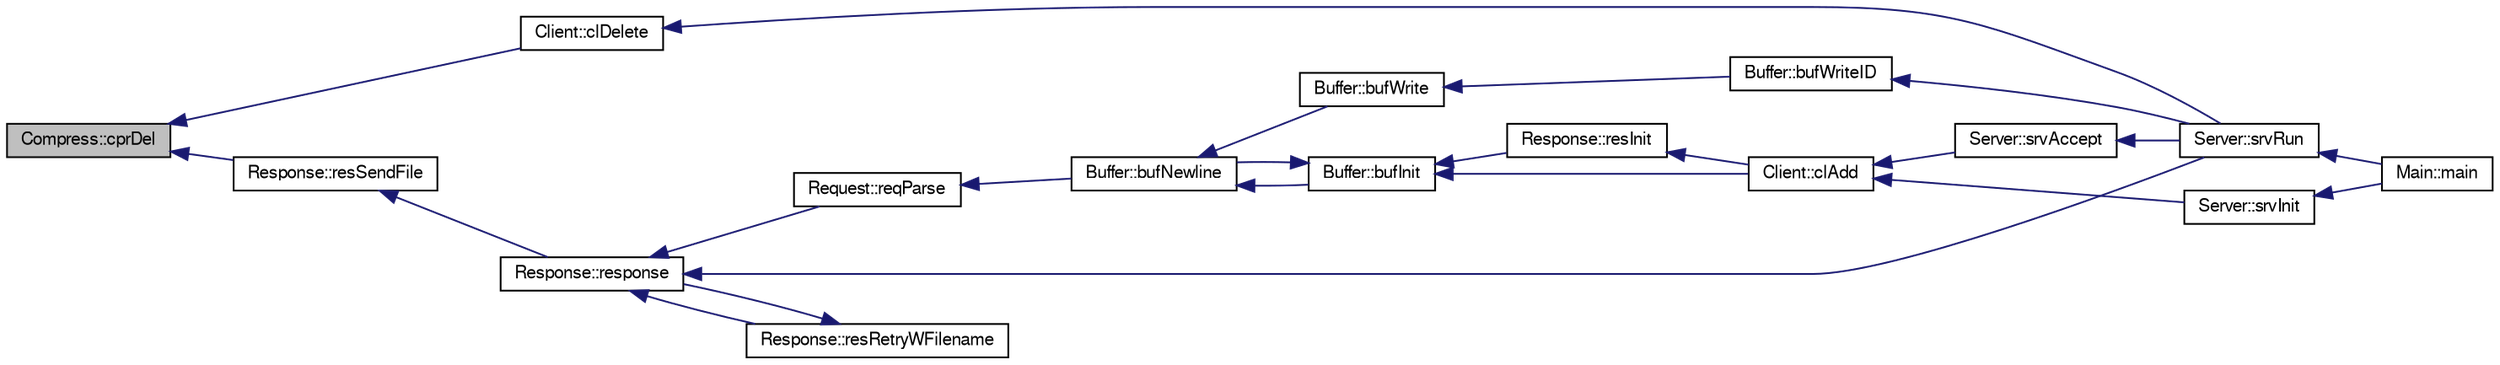 digraph G
{
  bgcolor="transparent";
  edge [fontname="FreeSans",fontsize="10",labelfontname="FreeSans",labelfontsize="10"];
  node [fontname="FreeSans",fontsize="10",shape=record];
  rankdir=LR;
  Node1 [label="Compress::cprDel",height=0.2,width=0.4,color="black", fillcolor="grey75", style="filled" fontcolor="black"];
  Node1 -> Node2 [dir=back,color="midnightblue",fontsize="10",style="solid",fontname="FreeSans"];
  Node2 [label="Client::clDelete",height=0.2,width=0.4,color="black",URL="$structClient.html#a1c3d2cd19a3c4dc95e238a476a75ed9a"];
  Node2 -> Node3 [dir=back,color="midnightblue",fontsize="10",style="solid",fontname="FreeSans"];
  Node3 [label="Server::srvRun",height=0.2,width=0.4,color="black",URL="$structServer.html#a3af8b347c989209ca4617ee4f6db3f55"];
  Node3 -> Node4 [dir=back,color="midnightblue",fontsize="10",style="solid",fontname="FreeSans"];
  Node4 [label="Main::main",height=0.2,width=0.4,color="black",URL="$structMain.html#a3c04138a5bfe5d72780bb7e82a18e627"];
  Node1 -> Node5 [dir=back,color="midnightblue",fontsize="10",style="solid",fontname="FreeSans"];
  Node5 [label="Response::resSendFile",height=0.2,width=0.4,color="black",URL="$structResponse.html#a601d9e30997837c94bc7b973fbdc4ce1"];
  Node5 -> Node6 [dir=back,color="midnightblue",fontsize="10",style="solid",fontname="FreeSans"];
  Node6 [label="Response::response",height=0.2,width=0.4,color="black",URL="$structResponse.html#ad33a090b0ff1286e944de6f088307262"];
  Node6 -> Node7 [dir=back,color="midnightblue",fontsize="10",style="solid",fontname="FreeSans"];
  Node7 [label="Request::reqParse",height=0.2,width=0.4,color="black",URL="$structRequest.html#a50558c20615998131eb5d8f5e99cbc88"];
  Node7 -> Node8 [dir=back,color="midnightblue",fontsize="10",style="solid",fontname="FreeSans"];
  Node8 [label="Buffer::bufNewline",height=0.2,width=0.4,color="black",URL="$structBuffer.html#a2aaf7842d21cddac1af65114ba3595c1"];
  Node8 -> Node9 [dir=back,color="midnightblue",fontsize="10",style="solid",fontname="FreeSans"];
  Node9 [label="Buffer::bufInit",height=0.2,width=0.4,color="black",URL="$structBuffer.html#ab8501a3e19d440f8b8745a03a859b4c8"];
  Node9 -> Node8 [dir=back,color="midnightblue",fontsize="10",style="solid",fontname="FreeSans"];
  Node9 -> Node10 [dir=back,color="midnightblue",fontsize="10",style="solid",fontname="FreeSans"];
  Node10 [label="Client::clAdd",height=0.2,width=0.4,color="black",URL="$structClient.html#af531e7825f6f5198d94e5ebc7fe3cb61"];
  Node10 -> Node11 [dir=back,color="midnightblue",fontsize="10",style="solid",fontname="FreeSans"];
  Node11 [label="Server::srvAccept",height=0.2,width=0.4,color="black",URL="$structServer.html#adb92a1c65d51acd1bbae57867fb4ffbc"];
  Node11 -> Node3 [dir=back,color="midnightblue",fontsize="10",style="solid",fontname="FreeSans"];
  Node10 -> Node12 [dir=back,color="midnightblue",fontsize="10",style="solid",fontname="FreeSans"];
  Node12 [label="Server::srvInit",height=0.2,width=0.4,color="black",URL="$structServer.html#a7cc80a3238933d9e3424786319cde87c"];
  Node12 -> Node4 [dir=back,color="midnightblue",fontsize="10",style="solid",fontname="FreeSans"];
  Node9 -> Node13 [dir=back,color="midnightblue",fontsize="10",style="solid",fontname="FreeSans"];
  Node13 [label="Response::resInit",height=0.2,width=0.4,color="black",URL="$structResponse.html#a3a18cbf5e5ca68c49b91d946ce394c6b"];
  Node13 -> Node10 [dir=back,color="midnightblue",fontsize="10",style="solid",fontname="FreeSans"];
  Node8 -> Node14 [dir=back,color="midnightblue",fontsize="10",style="solid",fontname="FreeSans"];
  Node14 [label="Buffer::bufWrite",height=0.2,width=0.4,color="black",URL="$structBuffer.html#a3e5337ba8db19f59ed7a292a21e88a17"];
  Node14 -> Node15 [dir=back,color="midnightblue",fontsize="10",style="solid",fontname="FreeSans"];
  Node15 [label="Buffer::bufWriteID",height=0.2,width=0.4,color="black",URL="$structBuffer.html#a3ad74f5bd4df54b1f2433e93198f7110"];
  Node15 -> Node3 [dir=back,color="midnightblue",fontsize="10",style="solid",fontname="FreeSans"];
  Node6 -> Node16 [dir=back,color="midnightblue",fontsize="10",style="solid",fontname="FreeSans"];
  Node16 [label="Response::resRetryWFilename",height=0.2,width=0.4,color="black",URL="$structResponse.html#a4d8b5527e494612759feafc54d92e06b"];
  Node16 -> Node6 [dir=back,color="midnightblue",fontsize="10",style="solid",fontname="FreeSans"];
  Node6 -> Node3 [dir=back,color="midnightblue",fontsize="10",style="solid",fontname="FreeSans"];
}
